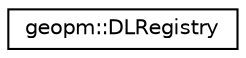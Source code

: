 digraph "Graphical Class Hierarchy"
{
 // LATEX_PDF_SIZE
  edge [fontname="Helvetica",fontsize="10",labelfontname="Helvetica",labelfontsize="10"];
  node [fontname="Helvetica",fontsize="10",shape=record];
  rankdir="LR";
  Node0 [label="geopm::DLRegistry",height=0.2,width=0.4,color="black", fillcolor="white", style="filled",URL="$classgeopm_1_1_d_l_registry.html",tooltip=" "];
}
